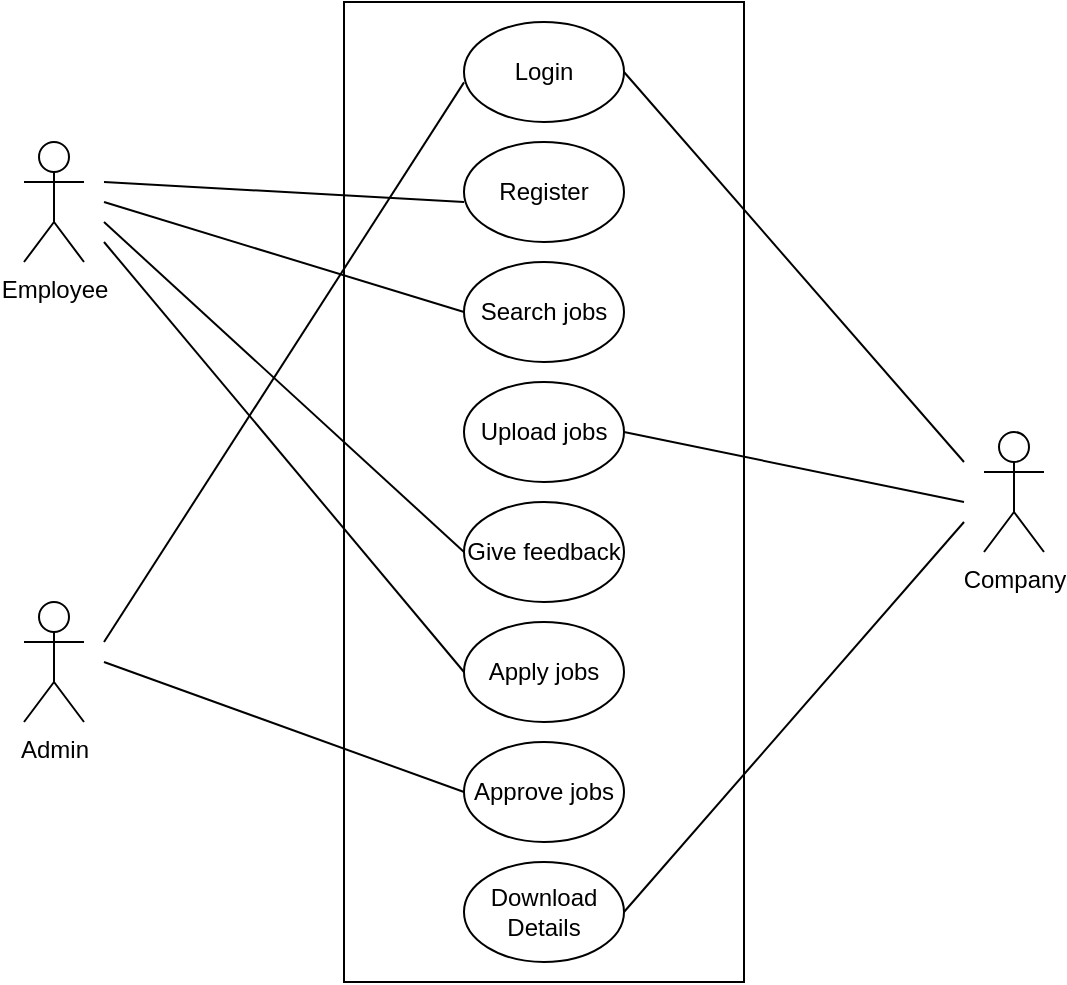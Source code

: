 <mxfile version="15.9.1" type="device"><diagram id="KzTYjPAwqPBv9-8UL6SF" name="Page-1"><mxGraphModel dx="1021" dy="569" grid="1" gridSize="10" guides="1" tooltips="1" connect="1" arrows="1" fold="1" page="1" pageScale="1" pageWidth="827" pageHeight="1169" math="0" shadow="0"><root><mxCell id="0"/><mxCell id="1" parent="0"/><mxCell id="cUO4d1QhJ364gkxswqDz-2" value="" style="rounded=0;whiteSpace=wrap;html=1;" parent="1" vertex="1"><mxGeometry x="280" y="50" width="200" height="490" as="geometry"/></mxCell><object label="Employee" id="cUO4d1QhJ364gkxswqDz-3"><mxCell style="shape=umlActor;verticalLabelPosition=bottom;verticalAlign=top;html=1;outlineConnect=0;" parent="1" vertex="1"><mxGeometry x="120" y="120" width="30" height="60" as="geometry"/></mxCell></object><mxCell id="cUO4d1QhJ364gkxswqDz-4" value="Admin" style="shape=umlActor;verticalLabelPosition=bottom;verticalAlign=top;html=1;outlineConnect=0;" parent="1" vertex="1"><mxGeometry x="120" y="350" width="30" height="60" as="geometry"/></mxCell><mxCell id="cUO4d1QhJ364gkxswqDz-5" value="Company" style="shape=umlActor;verticalLabelPosition=bottom;verticalAlign=top;html=1;outlineConnect=0;" parent="1" vertex="1"><mxGeometry x="600" y="265" width="30" height="60" as="geometry"/></mxCell><mxCell id="cUO4d1QhJ364gkxswqDz-6" value="Login" style="ellipse;whiteSpace=wrap;fontStyle=0;html=1;" parent="1" vertex="1"><mxGeometry x="340" y="60" width="80" height="50" as="geometry"/></mxCell><mxCell id="cUO4d1QhJ364gkxswqDz-8" value="Register" style="ellipse;whiteSpace=wrap;html=1;" parent="1" vertex="1"><mxGeometry x="340" y="120" width="80" height="50" as="geometry"/></mxCell><mxCell id="cUO4d1QhJ364gkxswqDz-9" value="Search jobs" style="ellipse;whiteSpace=wrap;html=1;" parent="1" vertex="1"><mxGeometry x="340" y="180" width="80" height="50" as="geometry"/></mxCell><mxCell id="cUO4d1QhJ364gkxswqDz-10" value="Upload jobs" style="ellipse;whiteSpace=wrap;html=1;" parent="1" vertex="1"><mxGeometry x="340" y="240" width="80" height="50" as="geometry"/></mxCell><mxCell id="cUO4d1QhJ364gkxswqDz-11" value="Apply jobs" style="ellipse;whiteSpace=wrap;html=1;" parent="1" vertex="1"><mxGeometry x="340" y="360" width="80" height="50" as="geometry"/></mxCell><mxCell id="cUO4d1QhJ364gkxswqDz-12" value="Approve jobs" style="ellipse;whiteSpace=wrap;html=1;" parent="1" vertex="1"><mxGeometry x="340" y="420" width="80" height="50" as="geometry"/></mxCell><mxCell id="cUO4d1QhJ364gkxswqDz-13" value="Give feedback" style="ellipse;whiteSpace=wrap;html=1;" parent="1" vertex="1"><mxGeometry x="340" y="300" width="80" height="50" as="geometry"/></mxCell><mxCell id="cUO4d1QhJ364gkxswqDz-14" value="Download Details" style="ellipse;whiteSpace=wrap;html=1;" parent="1" vertex="1"><mxGeometry x="340" y="480" width="80" height="50" as="geometry"/></mxCell><mxCell id="cUO4d1QhJ364gkxswqDz-22" value="" style="endArrow=none;html=1;rounded=0;" parent="1" edge="1"><mxGeometry width="50" height="50" relative="1" as="geometry"><mxPoint x="340" y="150" as="sourcePoint"/><mxPoint x="160" y="140" as="targetPoint"/></mxGeometry></mxCell><mxCell id="cUO4d1QhJ364gkxswqDz-23" value="" style="endArrow=none;html=1;rounded=0;entryX=0;entryY=0.5;entryDx=0;entryDy=0;" parent="1" target="cUO4d1QhJ364gkxswqDz-9" edge="1"><mxGeometry width="50" height="50" relative="1" as="geometry"><mxPoint x="160" y="150" as="sourcePoint"/><mxPoint x="440" y="260" as="targetPoint"/></mxGeometry></mxCell><mxCell id="cUO4d1QhJ364gkxswqDz-25" value="" style="endArrow=none;html=1;rounded=0;exitX=0;exitY=0.5;exitDx=0;exitDy=0;" parent="1" source="cUO4d1QhJ364gkxswqDz-13" edge="1"><mxGeometry width="50" height="50" relative="1" as="geometry"><mxPoint x="390" y="310" as="sourcePoint"/><mxPoint x="160" y="160" as="targetPoint"/></mxGeometry></mxCell><mxCell id="cUO4d1QhJ364gkxswqDz-27" value="" style="endArrow=none;html=1;rounded=0;exitX=0;exitY=0.5;exitDx=0;exitDy=0;" parent="1" source="cUO4d1QhJ364gkxswqDz-11" edge="1"><mxGeometry width="50" height="50" relative="1" as="geometry"><mxPoint x="390" y="310" as="sourcePoint"/><mxPoint x="160" y="170" as="targetPoint"/></mxGeometry></mxCell><mxCell id="cUO4d1QhJ364gkxswqDz-28" value="" style="endArrow=none;html=1;rounded=0;exitX=0.3;exitY=0.082;exitDx=0;exitDy=0;exitPerimeter=0;" parent="1" source="cUO4d1QhJ364gkxswqDz-2" edge="1"><mxGeometry width="50" height="50" relative="1" as="geometry"><mxPoint x="390" y="310" as="sourcePoint"/><mxPoint x="160" y="370" as="targetPoint"/></mxGeometry></mxCell><mxCell id="cUO4d1QhJ364gkxswqDz-29" value="" style="endArrow=none;html=1;rounded=0;entryX=0;entryY=0.5;entryDx=0;entryDy=0;" parent="1" target="cUO4d1QhJ364gkxswqDz-12" edge="1"><mxGeometry width="50" height="50" relative="1" as="geometry"><mxPoint x="160" y="380" as="sourcePoint"/><mxPoint x="440" y="260" as="targetPoint"/></mxGeometry></mxCell><mxCell id="cUO4d1QhJ364gkxswqDz-30" value="" style="endArrow=none;html=1;rounded=0;exitX=1;exitY=0.5;exitDx=0;exitDy=0;" parent="1" source="cUO4d1QhJ364gkxswqDz-6" edge="1"><mxGeometry width="50" height="50" relative="1" as="geometry"><mxPoint x="390" y="310" as="sourcePoint"/><mxPoint x="590" y="280" as="targetPoint"/></mxGeometry></mxCell><mxCell id="cUO4d1QhJ364gkxswqDz-31" value="" style="endArrow=none;html=1;rounded=0;exitX=1;exitY=0.5;exitDx=0;exitDy=0;" parent="1" source="cUO4d1QhJ364gkxswqDz-10" edge="1"><mxGeometry width="50" height="50" relative="1" as="geometry"><mxPoint x="390" y="310" as="sourcePoint"/><mxPoint x="590" y="300" as="targetPoint"/></mxGeometry></mxCell><mxCell id="cUO4d1QhJ364gkxswqDz-32" value="" style="endArrow=none;html=1;rounded=0;exitX=1;exitY=0.5;exitDx=0;exitDy=0;" parent="1" source="cUO4d1QhJ364gkxswqDz-14" edge="1"><mxGeometry width="50" height="50" relative="1" as="geometry"><mxPoint x="390" y="310" as="sourcePoint"/><mxPoint x="590" y="310" as="targetPoint"/></mxGeometry></mxCell></root></mxGraphModel></diagram></mxfile>